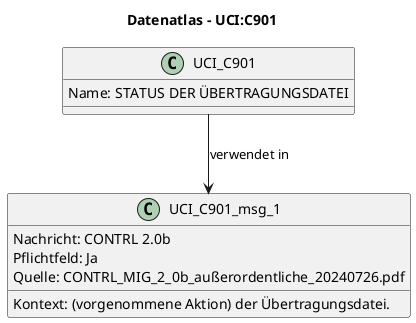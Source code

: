 @startuml
title Datenatlas – UCI:C901
class UCI_C901 {
  Name: STATUS DER ÜBERTRAGUNGSDATEI
}
class UCI_C901_msg_1 {
  Nachricht: CONTRL 2.0b
  Kontext: (vorgenommene Aktion) der Übertragungsdatei.
  Pflichtfeld: Ja
  Quelle: CONTRL_MIG_2_0b_außerordentliche_20240726.pdf
}
UCI_C901 --> UCI_C901_msg_1 : verwendet in
@enduml